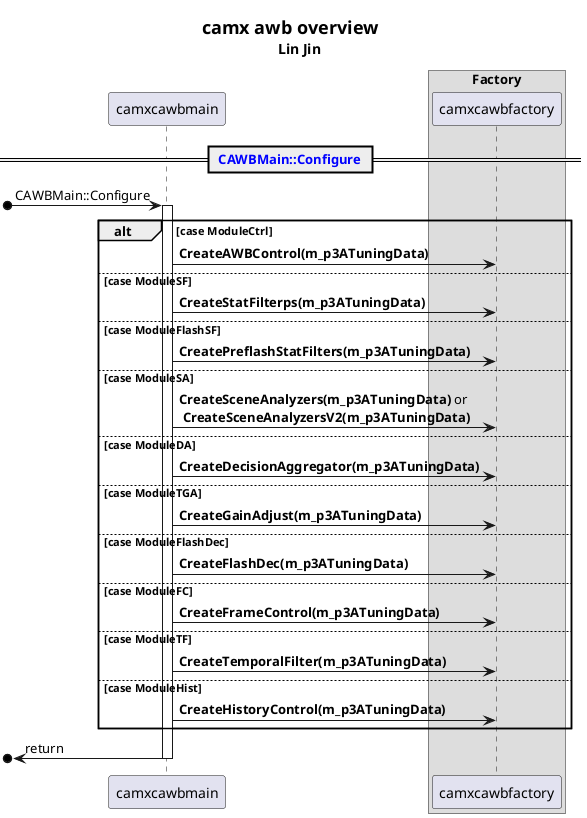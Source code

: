 @startuml
title <size:18>camx awb overview</size>\n     Lin Jin

participant camxcawbmain as awb_main

box "Factory"
participant camxcawbfactory as awb_factory
end box

== <color:blue> CAWBMain::Configure </color>==
[o->awb_main: CAWBMain::Configure
activate awb_main
  alt **case ModuleCtrl**
    awb_main->awb_factory: **CreateAWBControl(m_p3ATuningData)**
  else **case ModuleSF**
    awb_main->awb_factory: **CreateStatFilterps(m_p3ATuningData)**
  else **case ModuleFlashSF**
    awb_main->awb_factory: **CreatePreflashStatFilters(m_p3ATuningData)**
  else **case ModuleSA**
    awb_main->awb_factory: **CreateSceneAnalyzers(m_p3ATuningData)** or\n **CreateSceneAnalyzersV2(m_p3ATuningData)**
  else **case ModuleDA**
    awb_main->awb_factory: **CreateDecisionAggregator(m_p3ATuningData)**
  else **case ModuleTGA**
    awb_main->awb_factory: **CreateGainAdjust(m_p3ATuningData)**
  else **case ModuleFlashDec**
    awb_main->awb_factory: **CreateFlashDec(m_p3ATuningData)**
  else **case ModuleFC**
    awb_main->awb_factory: **CreateFrameControl(m_p3ATuningData)**
  else **case ModuleTF**
    awb_main->awb_factory: **CreateTemporalFilter(m_p3ATuningData)**
  else **case ModuleHist**
    awb_main->awb_factory: **CreateHistoryControl(m_p3ATuningData)**
  end
[o<-awb_main: return
deactivate awb_main
@enduml
